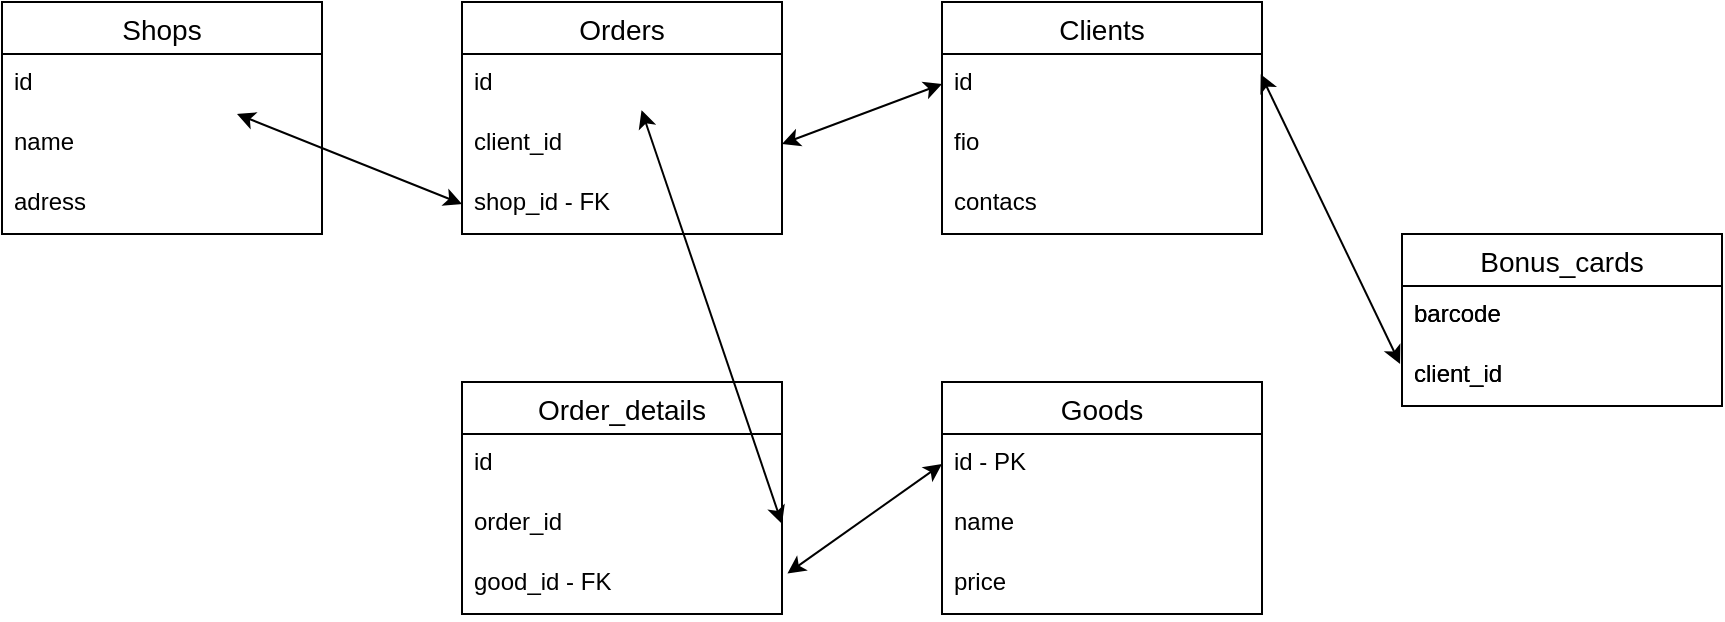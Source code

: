 <mxfile version="26.2.13">
  <diagram name="Page-1" id="1hjfsxhJOmTgiFRQwAaC">
    <mxGraphModel dx="1671" dy="925" grid="1" gridSize="10" guides="1" tooltips="1" connect="1" arrows="1" fold="1" page="1" pageScale="1" pageWidth="827" pageHeight="1169" math="0" shadow="0">
      <root>
        <mxCell id="0" />
        <mxCell id="1" parent="0" />
        <mxCell id="4WrxXdDCZUOa4YjFjjT--1" value="Shops" style="swimlane;fontStyle=0;childLayout=stackLayout;horizontal=1;startSize=26;horizontalStack=0;resizeParent=1;resizeParentMax=0;resizeLast=0;collapsible=1;marginBottom=0;align=center;fontSize=14;" vertex="1" parent="1">
          <mxGeometry x="60" y="260" width="160" height="116" as="geometry" />
        </mxCell>
        <mxCell id="4WrxXdDCZUOa4YjFjjT--2" value="id" style="text;strokeColor=none;fillColor=none;spacingLeft=4;spacingRight=4;overflow=hidden;rotatable=0;points=[[0,0.5],[1,0.5]];portConstraint=eastwest;fontSize=12;" vertex="1" parent="4WrxXdDCZUOa4YjFjjT--1">
          <mxGeometry y="26" width="160" height="30" as="geometry" />
        </mxCell>
        <mxCell id="4WrxXdDCZUOa4YjFjjT--3" value="name" style="text;strokeColor=none;fillColor=none;spacingLeft=4;spacingRight=4;overflow=hidden;rotatable=0;points=[[0,0.5],[1,0.5]];portConstraint=eastwest;fontSize=12;" vertex="1" parent="4WrxXdDCZUOa4YjFjjT--1">
          <mxGeometry y="56" width="160" height="30" as="geometry" />
        </mxCell>
        <mxCell id="4WrxXdDCZUOa4YjFjjT--4" value="adress" style="text;strokeColor=none;fillColor=none;spacingLeft=4;spacingRight=4;overflow=hidden;rotatable=0;points=[[0,0.5],[1,0.5]];portConstraint=eastwest;fontSize=12;" vertex="1" parent="4WrxXdDCZUOa4YjFjjT--1">
          <mxGeometry y="86" width="160" height="30" as="geometry" />
        </mxCell>
        <mxCell id="4WrxXdDCZUOa4YjFjjT--5" value="Goods" style="swimlane;fontStyle=0;childLayout=stackLayout;horizontal=1;startSize=26;horizontalStack=0;resizeParent=1;resizeParentMax=0;resizeLast=0;collapsible=1;marginBottom=0;align=center;fontSize=14;" vertex="1" parent="1">
          <mxGeometry x="530" y="450" width="160" height="116" as="geometry" />
        </mxCell>
        <mxCell id="4WrxXdDCZUOa4YjFjjT--6" value="id - PK" style="text;strokeColor=none;fillColor=none;spacingLeft=4;spacingRight=4;overflow=hidden;rotatable=0;points=[[0,0.5],[1,0.5]];portConstraint=eastwest;fontSize=12;" vertex="1" parent="4WrxXdDCZUOa4YjFjjT--5">
          <mxGeometry y="26" width="160" height="30" as="geometry" />
        </mxCell>
        <mxCell id="4WrxXdDCZUOa4YjFjjT--7" value="name" style="text;strokeColor=none;fillColor=none;spacingLeft=4;spacingRight=4;overflow=hidden;rotatable=0;points=[[0,0.5],[1,0.5]];portConstraint=eastwest;fontSize=12;" vertex="1" parent="4WrxXdDCZUOa4YjFjjT--5">
          <mxGeometry y="56" width="160" height="30" as="geometry" />
        </mxCell>
        <mxCell id="4WrxXdDCZUOa4YjFjjT--8" value="price" style="text;strokeColor=none;fillColor=none;spacingLeft=4;spacingRight=4;overflow=hidden;rotatable=0;points=[[0,0.5],[1,0.5]];portConstraint=eastwest;fontSize=12;" vertex="1" parent="4WrxXdDCZUOa4YjFjjT--5">
          <mxGeometry y="86" width="160" height="30" as="geometry" />
        </mxCell>
        <mxCell id="4WrxXdDCZUOa4YjFjjT--9" value="Clients" style="swimlane;fontStyle=0;childLayout=stackLayout;horizontal=1;startSize=26;horizontalStack=0;resizeParent=1;resizeParentMax=0;resizeLast=0;collapsible=1;marginBottom=0;align=center;fontSize=14;" vertex="1" parent="1">
          <mxGeometry x="530" y="260" width="160" height="116" as="geometry" />
        </mxCell>
        <mxCell id="4WrxXdDCZUOa4YjFjjT--10" value="id" style="text;strokeColor=none;fillColor=none;spacingLeft=4;spacingRight=4;overflow=hidden;rotatable=0;points=[[0,0.5],[1,0.5]];portConstraint=eastwest;fontSize=12;" vertex="1" parent="4WrxXdDCZUOa4YjFjjT--9">
          <mxGeometry y="26" width="160" height="30" as="geometry" />
        </mxCell>
        <mxCell id="4WrxXdDCZUOa4YjFjjT--11" value="fio" style="text;strokeColor=none;fillColor=none;spacingLeft=4;spacingRight=4;overflow=hidden;rotatable=0;points=[[0,0.5],[1,0.5]];portConstraint=eastwest;fontSize=12;" vertex="1" parent="4WrxXdDCZUOa4YjFjjT--9">
          <mxGeometry y="56" width="160" height="30" as="geometry" />
        </mxCell>
        <mxCell id="4WrxXdDCZUOa4YjFjjT--12" value="contacs" style="text;strokeColor=none;fillColor=none;spacingLeft=4;spacingRight=4;overflow=hidden;rotatable=0;points=[[0,0.5],[1,0.5]];portConstraint=eastwest;fontSize=12;" vertex="1" parent="4WrxXdDCZUOa4YjFjjT--9">
          <mxGeometry y="86" width="160" height="30" as="geometry" />
        </mxCell>
        <mxCell id="4WrxXdDCZUOa4YjFjjT--13" value="Orders" style="swimlane;fontStyle=0;childLayout=stackLayout;horizontal=1;startSize=26;horizontalStack=0;resizeParent=1;resizeParentMax=0;resizeLast=0;collapsible=1;marginBottom=0;align=center;fontSize=14;" vertex="1" parent="1">
          <mxGeometry x="290" y="260" width="160" height="116" as="geometry" />
        </mxCell>
        <mxCell id="4WrxXdDCZUOa4YjFjjT--14" value="id" style="text;strokeColor=none;fillColor=none;spacingLeft=4;spacingRight=4;overflow=hidden;rotatable=0;points=[[0,0.5],[1,0.5]];portConstraint=eastwest;fontSize=12;" vertex="1" parent="4WrxXdDCZUOa4YjFjjT--13">
          <mxGeometry y="26" width="160" height="30" as="geometry" />
        </mxCell>
        <mxCell id="4WrxXdDCZUOa4YjFjjT--15" value="client_id" style="text;strokeColor=none;fillColor=none;spacingLeft=4;spacingRight=4;overflow=hidden;rotatable=0;points=[[0,0.5],[1,0.5]];portConstraint=eastwest;fontSize=12;" vertex="1" parent="4WrxXdDCZUOa4YjFjjT--13">
          <mxGeometry y="56" width="160" height="30" as="geometry" />
        </mxCell>
        <mxCell id="4WrxXdDCZUOa4YjFjjT--16" value="shop_id - FK" style="text;strokeColor=none;fillColor=none;spacingLeft=4;spacingRight=4;overflow=hidden;rotatable=0;points=[[0,0.5],[1,0.5]];portConstraint=eastwest;fontSize=12;" vertex="1" parent="4WrxXdDCZUOa4YjFjjT--13">
          <mxGeometry y="86" width="160" height="30" as="geometry" />
        </mxCell>
        <mxCell id="4WrxXdDCZUOa4YjFjjT--17" value="Order_details" style="swimlane;fontStyle=0;childLayout=stackLayout;horizontal=1;startSize=26;horizontalStack=0;resizeParent=1;resizeParentMax=0;resizeLast=0;collapsible=1;marginBottom=0;align=center;fontSize=14;" vertex="1" parent="1">
          <mxGeometry x="290" y="450" width="160" height="116" as="geometry" />
        </mxCell>
        <mxCell id="4WrxXdDCZUOa4YjFjjT--18" value="id" style="text;strokeColor=none;fillColor=none;spacingLeft=4;spacingRight=4;overflow=hidden;rotatable=0;points=[[0,0.5],[1,0.5]];portConstraint=eastwest;fontSize=12;" vertex="1" parent="4WrxXdDCZUOa4YjFjjT--17">
          <mxGeometry y="26" width="160" height="30" as="geometry" />
        </mxCell>
        <mxCell id="4WrxXdDCZUOa4YjFjjT--19" value="order_id" style="text;strokeColor=none;fillColor=none;spacingLeft=4;spacingRight=4;overflow=hidden;rotatable=0;points=[[0,0.5],[1,0.5]];portConstraint=eastwest;fontSize=12;" vertex="1" parent="4WrxXdDCZUOa4YjFjjT--17">
          <mxGeometry y="56" width="160" height="30" as="geometry" />
        </mxCell>
        <mxCell id="4WrxXdDCZUOa4YjFjjT--20" value="good_id - FK" style="text;strokeColor=none;fillColor=none;spacingLeft=4;spacingRight=4;overflow=hidden;rotatable=0;points=[[0,0.5],[1,0.5]];portConstraint=eastwest;fontSize=12;" vertex="1" parent="4WrxXdDCZUOa4YjFjjT--17">
          <mxGeometry y="86" width="160" height="30" as="geometry" />
        </mxCell>
        <mxCell id="4WrxXdDCZUOa4YjFjjT--21" value="" style="endArrow=classic;startArrow=classic;html=1;rounded=0;entryX=0;entryY=0.5;entryDx=0;entryDy=0;" edge="1" parent="1" source="4WrxXdDCZUOa4YjFjjT--2" target="4WrxXdDCZUOa4YjFjjT--16">
          <mxGeometry width="50" height="50" relative="1" as="geometry">
            <mxPoint x="430" y="510" as="sourcePoint" />
            <mxPoint x="480" y="460" as="targetPoint" />
          </mxGeometry>
        </mxCell>
        <mxCell id="4WrxXdDCZUOa4YjFjjT--22" value="" style="endArrow=classic;startArrow=classic;html=1;rounded=0;exitX=1;exitY=0.5;exitDx=0;exitDy=0;entryX=0;entryY=0.5;entryDx=0;entryDy=0;" edge="1" parent="1" source="4WrxXdDCZUOa4YjFjjT--15" target="4WrxXdDCZUOa4YjFjjT--10">
          <mxGeometry width="50" height="50" relative="1" as="geometry">
            <mxPoint x="480" y="470" as="sourcePoint" />
            <mxPoint x="530" y="420" as="targetPoint" />
          </mxGeometry>
        </mxCell>
        <mxCell id="4WrxXdDCZUOa4YjFjjT--23" value="" style="endArrow=classic;startArrow=classic;html=1;rounded=0;exitX=1;exitY=0.5;exitDx=0;exitDy=0;entryX=0.561;entryY=-0.064;entryDx=0;entryDy=0;entryPerimeter=0;" edge="1" parent="1" source="4WrxXdDCZUOa4YjFjjT--19" target="4WrxXdDCZUOa4YjFjjT--15">
          <mxGeometry width="50" height="50" relative="1" as="geometry">
            <mxPoint x="430" y="510" as="sourcePoint" />
            <mxPoint x="480" y="460" as="targetPoint" />
          </mxGeometry>
        </mxCell>
        <mxCell id="4WrxXdDCZUOa4YjFjjT--24" value="" style="endArrow=classic;startArrow=classic;html=1;rounded=0;exitX=1.017;exitY=0.326;exitDx=0;exitDy=0;exitPerimeter=0;entryX=0;entryY=0.5;entryDx=0;entryDy=0;" edge="1" parent="1" source="4WrxXdDCZUOa4YjFjjT--20" target="4WrxXdDCZUOa4YjFjjT--6">
          <mxGeometry width="50" height="50" relative="1" as="geometry">
            <mxPoint x="520" y="680" as="sourcePoint" />
            <mxPoint x="570" y="630" as="targetPoint" />
          </mxGeometry>
        </mxCell>
        <mxCell id="4WrxXdDCZUOa4YjFjjT--25" value="Bonus_cards" style="swimlane;fontStyle=0;childLayout=stackLayout;horizontal=1;startSize=26;horizontalStack=0;resizeParent=1;resizeParentMax=0;resizeLast=0;collapsible=1;marginBottom=0;align=center;fontSize=14;" vertex="1" parent="1">
          <mxGeometry x="760" y="376" width="160" height="86" as="geometry" />
        </mxCell>
        <mxCell id="4WrxXdDCZUOa4YjFjjT--26" value="barcode" style="text;strokeColor=none;fillColor=none;spacingLeft=4;spacingRight=4;overflow=hidden;rotatable=0;points=[[0,0.5],[1,0.5]];portConstraint=eastwest;fontSize=12;" vertex="1" parent="4WrxXdDCZUOa4YjFjjT--25">
          <mxGeometry y="26" width="160" height="30" as="geometry" />
        </mxCell>
        <mxCell id="4WrxXdDCZUOa4YjFjjT--27" value="client_id" style="text;strokeColor=none;fillColor=none;spacingLeft=4;spacingRight=4;overflow=hidden;rotatable=0;points=[[0,0.5],[1,0.5]];portConstraint=eastwest;fontSize=12;" vertex="1" parent="4WrxXdDCZUOa4YjFjjT--25">
          <mxGeometry y="56" width="160" height="30" as="geometry" />
        </mxCell>
        <mxCell id="4WrxXdDCZUOa4YjFjjT--28" value="" style="endArrow=classic;startArrow=classic;html=1;rounded=0;entryX=-0.006;entryY=0.299;entryDx=0;entryDy=0;entryPerimeter=0;exitX=0.996;exitY=0.338;exitDx=0;exitDy=0;exitPerimeter=0;" edge="1" parent="1" source="4WrxXdDCZUOa4YjFjjT--10" target="4WrxXdDCZUOa4YjFjjT--27">
          <mxGeometry width="50" height="50" relative="1" as="geometry">
            <mxPoint x="430" y="510" as="sourcePoint" />
            <mxPoint x="480" y="460" as="targetPoint" />
          </mxGeometry>
        </mxCell>
        <mxCell id="4WrxXdDCZUOa4YjFjjT--29" value="Bonus_cards" style="swimlane;fontStyle=0;childLayout=stackLayout;horizontal=1;startSize=26;horizontalStack=0;resizeParent=1;resizeParentMax=0;resizeLast=0;collapsible=1;marginBottom=0;align=center;fontSize=14;" vertex="1" parent="1">
          <mxGeometry x="760" y="376" width="160" height="86" as="geometry" />
        </mxCell>
        <mxCell id="4WrxXdDCZUOa4YjFjjT--30" value="barcode" style="text;strokeColor=none;fillColor=none;spacingLeft=4;spacingRight=4;overflow=hidden;rotatable=0;points=[[0,0.5],[1,0.5]];portConstraint=eastwest;fontSize=12;" vertex="1" parent="4WrxXdDCZUOa4YjFjjT--29">
          <mxGeometry y="26" width="160" height="30" as="geometry" />
        </mxCell>
        <mxCell id="4WrxXdDCZUOa4YjFjjT--31" value="client_id" style="text;strokeColor=none;fillColor=none;spacingLeft=4;spacingRight=4;overflow=hidden;rotatable=0;points=[[0,0.5],[1,0.5]];portConstraint=eastwest;fontSize=12;" vertex="1" parent="4WrxXdDCZUOa4YjFjjT--29">
          <mxGeometry y="56" width="160" height="30" as="geometry" />
        </mxCell>
      </root>
    </mxGraphModel>
  </diagram>
</mxfile>

